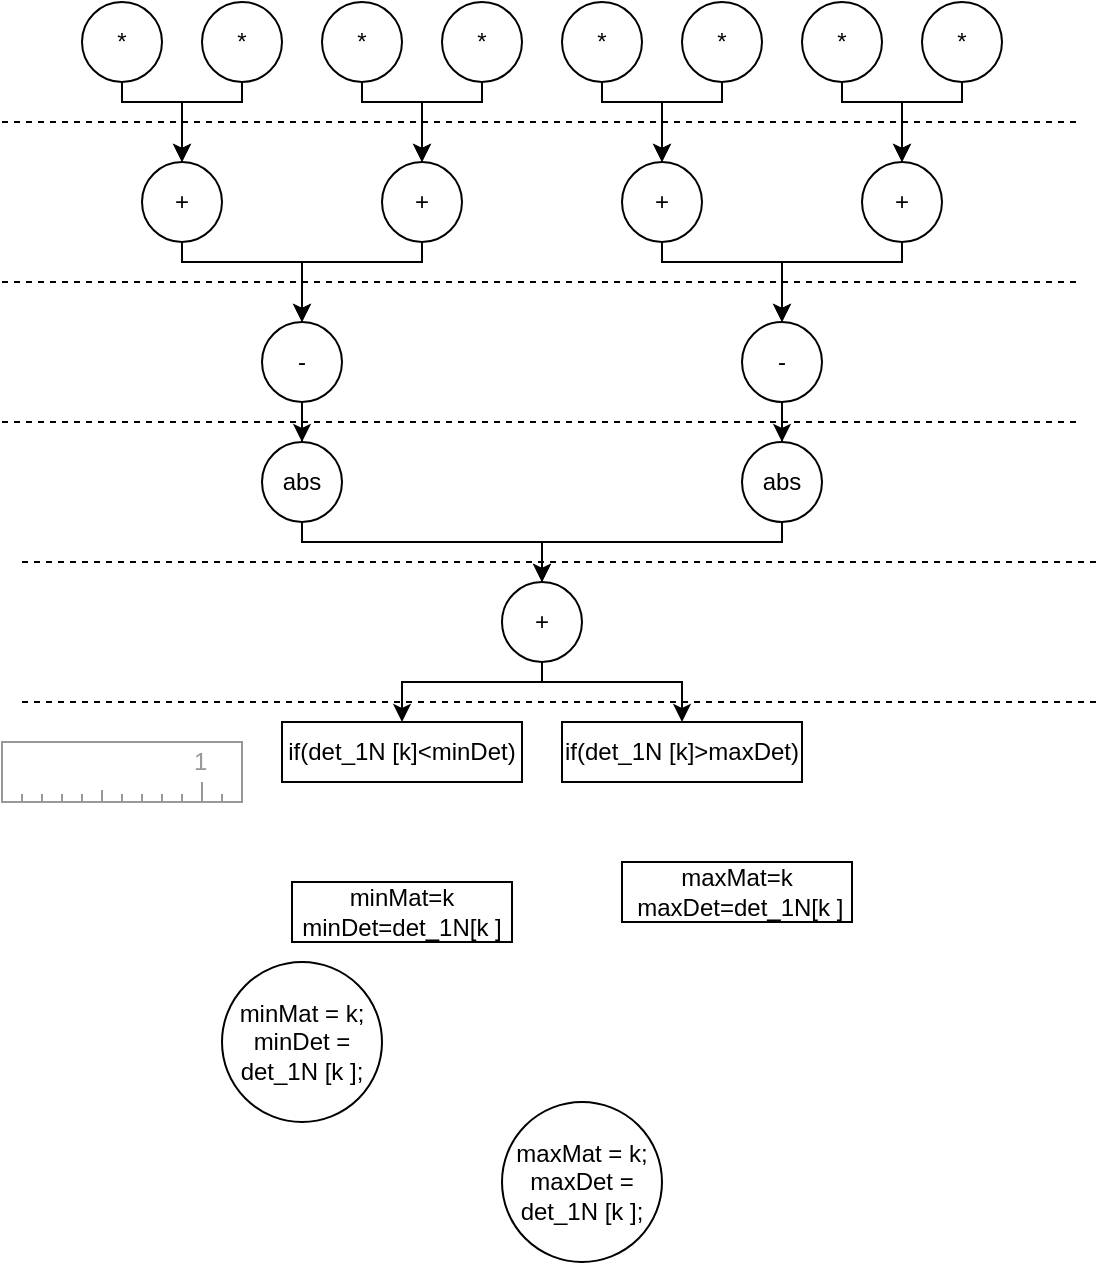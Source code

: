 <mxfile version="24.8.3">
  <diagram name="Page-1" id="7IZlaRfim9HSo66foFJ8">
    <mxGraphModel dx="430" dy="242" grid="1" gridSize="10" guides="1" tooltips="1" connect="1" arrows="1" fold="1" page="1" pageScale="1" pageWidth="850" pageHeight="1100" math="0" shadow="0">
      <root>
        <mxCell id="0" />
        <mxCell id="1" parent="0" />
        <mxCell id="OnwZRqGxgUayh9ZLNMnh-13" value="" style="endArrow=none;dashed=1;html=1;rounded=0;" edge="1" parent="1">
          <mxGeometry width="50" height="50" relative="1" as="geometry">
            <mxPoint x="200" y="420" as="sourcePoint" />
            <mxPoint x="740" y="420" as="targetPoint" />
          </mxGeometry>
        </mxCell>
        <mxCell id="OnwZRqGxgUayh9ZLNMnh-18" value="" style="endArrow=none;dashed=1;html=1;rounded=0;" edge="1" parent="1">
          <mxGeometry width="50" height="50" relative="1" as="geometry">
            <mxPoint x="200" y="500" as="sourcePoint" />
            <mxPoint x="740" y="500" as="targetPoint" />
          </mxGeometry>
        </mxCell>
        <mxCell id="OnwZRqGxgUayh9ZLNMnh-43" style="edgeStyle=orthogonalEdgeStyle;rounded=0;orthogonalLoop=1;jettySize=auto;html=1;entryX=0.5;entryY=0;entryDx=0;entryDy=0;" edge="1" parent="1" source="OnwZRqGxgUayh9ZLNMnh-23" target="OnwZRqGxgUayh9ZLNMnh-31">
          <mxGeometry relative="1" as="geometry">
            <Array as="points">
              <mxPoint x="260" y="410" />
              <mxPoint x="290" y="410" />
            </Array>
          </mxGeometry>
        </mxCell>
        <mxCell id="OnwZRqGxgUayh9ZLNMnh-23" value="*" style="ellipse;whiteSpace=wrap;html=1;aspect=fixed;" vertex="1" parent="1">
          <mxGeometry x="240" y="360" width="40" height="40" as="geometry" />
        </mxCell>
        <mxCell id="OnwZRqGxgUayh9ZLNMnh-45" style="edgeStyle=orthogonalEdgeStyle;rounded=0;orthogonalLoop=1;jettySize=auto;html=1;entryX=0.5;entryY=0;entryDx=0;entryDy=0;" edge="1" parent="1" source="OnwZRqGxgUayh9ZLNMnh-24" target="OnwZRqGxgUayh9ZLNMnh-32">
          <mxGeometry relative="1" as="geometry">
            <Array as="points">
              <mxPoint x="380" y="410" />
              <mxPoint x="410" y="410" />
            </Array>
          </mxGeometry>
        </mxCell>
        <mxCell id="OnwZRqGxgUayh9ZLNMnh-24" value="*" style="ellipse;whiteSpace=wrap;html=1;aspect=fixed;" vertex="1" parent="1">
          <mxGeometry x="360" y="360" width="40" height="40" as="geometry" />
        </mxCell>
        <mxCell id="OnwZRqGxgUayh9ZLNMnh-48" style="edgeStyle=orthogonalEdgeStyle;rounded=0;orthogonalLoop=1;jettySize=auto;html=1;entryX=0.5;entryY=0;entryDx=0;entryDy=0;" edge="1" parent="1" source="OnwZRqGxgUayh9ZLNMnh-25" target="OnwZRqGxgUayh9ZLNMnh-33">
          <mxGeometry relative="1" as="geometry">
            <Array as="points">
              <mxPoint x="500" y="410" />
              <mxPoint x="530" y="410" />
            </Array>
          </mxGeometry>
        </mxCell>
        <mxCell id="OnwZRqGxgUayh9ZLNMnh-25" value="*" style="ellipse;whiteSpace=wrap;html=1;aspect=fixed;" vertex="1" parent="1">
          <mxGeometry x="480" y="360" width="40" height="40" as="geometry" />
        </mxCell>
        <mxCell id="OnwZRqGxgUayh9ZLNMnh-50" style="edgeStyle=orthogonalEdgeStyle;rounded=0;orthogonalLoop=1;jettySize=auto;html=1;entryX=0.5;entryY=0;entryDx=0;entryDy=0;" edge="1" parent="1" source="OnwZRqGxgUayh9ZLNMnh-26" target="OnwZRqGxgUayh9ZLNMnh-34">
          <mxGeometry relative="1" as="geometry">
            <Array as="points">
              <mxPoint x="620" y="410" />
              <mxPoint x="650" y="410" />
            </Array>
          </mxGeometry>
        </mxCell>
        <mxCell id="OnwZRqGxgUayh9ZLNMnh-26" value="*" style="ellipse;whiteSpace=wrap;html=1;aspect=fixed;" vertex="1" parent="1">
          <mxGeometry x="600" y="360" width="40" height="40" as="geometry" />
        </mxCell>
        <mxCell id="OnwZRqGxgUayh9ZLNMnh-44" style="edgeStyle=orthogonalEdgeStyle;rounded=0;orthogonalLoop=1;jettySize=auto;html=1;entryX=0.5;entryY=0;entryDx=0;entryDy=0;" edge="1" parent="1" source="OnwZRqGxgUayh9ZLNMnh-27" target="OnwZRqGxgUayh9ZLNMnh-31">
          <mxGeometry relative="1" as="geometry">
            <Array as="points">
              <mxPoint x="320" y="410" />
              <mxPoint x="290" y="410" />
            </Array>
          </mxGeometry>
        </mxCell>
        <mxCell id="OnwZRqGxgUayh9ZLNMnh-27" value="*" style="ellipse;whiteSpace=wrap;html=1;aspect=fixed;" vertex="1" parent="1">
          <mxGeometry x="300" y="360" width="40" height="40" as="geometry" />
        </mxCell>
        <mxCell id="OnwZRqGxgUayh9ZLNMnh-47" style="edgeStyle=orthogonalEdgeStyle;rounded=0;orthogonalLoop=1;jettySize=auto;html=1;entryX=0.5;entryY=0;entryDx=0;entryDy=0;" edge="1" parent="1" source="OnwZRqGxgUayh9ZLNMnh-28" target="OnwZRqGxgUayh9ZLNMnh-32">
          <mxGeometry relative="1" as="geometry">
            <Array as="points">
              <mxPoint x="440" y="410" />
              <mxPoint x="410" y="410" />
            </Array>
          </mxGeometry>
        </mxCell>
        <mxCell id="OnwZRqGxgUayh9ZLNMnh-28" value="*" style="ellipse;whiteSpace=wrap;html=1;aspect=fixed;" vertex="1" parent="1">
          <mxGeometry x="420" y="360" width="40" height="40" as="geometry" />
        </mxCell>
        <mxCell id="OnwZRqGxgUayh9ZLNMnh-49" style="edgeStyle=orthogonalEdgeStyle;rounded=0;orthogonalLoop=1;jettySize=auto;html=1;" edge="1" parent="1" source="OnwZRqGxgUayh9ZLNMnh-29">
          <mxGeometry relative="1" as="geometry">
            <mxPoint x="530" y="440" as="targetPoint" />
            <Array as="points">
              <mxPoint x="560" y="410" />
              <mxPoint x="530" y="410" />
            </Array>
          </mxGeometry>
        </mxCell>
        <mxCell id="OnwZRqGxgUayh9ZLNMnh-29" value="*" style="ellipse;whiteSpace=wrap;html=1;aspect=fixed;" vertex="1" parent="1">
          <mxGeometry x="540" y="360" width="40" height="40" as="geometry" />
        </mxCell>
        <mxCell id="OnwZRqGxgUayh9ZLNMnh-51" style="edgeStyle=orthogonalEdgeStyle;rounded=0;orthogonalLoop=1;jettySize=auto;html=1;" edge="1" parent="1" source="OnwZRqGxgUayh9ZLNMnh-30">
          <mxGeometry relative="1" as="geometry">
            <mxPoint x="650" y="440" as="targetPoint" />
            <Array as="points">
              <mxPoint x="680" y="410" />
              <mxPoint x="650" y="410" />
            </Array>
          </mxGeometry>
        </mxCell>
        <mxCell id="OnwZRqGxgUayh9ZLNMnh-30" value="*" style="ellipse;whiteSpace=wrap;html=1;aspect=fixed;" vertex="1" parent="1">
          <mxGeometry x="660" y="360" width="40" height="40" as="geometry" />
        </mxCell>
        <mxCell id="OnwZRqGxgUayh9ZLNMnh-53" style="edgeStyle=orthogonalEdgeStyle;rounded=0;orthogonalLoop=1;jettySize=auto;html=1;entryX=0.5;entryY=0;entryDx=0;entryDy=0;" edge="1" parent="1" source="OnwZRqGxgUayh9ZLNMnh-31" target="OnwZRqGxgUayh9ZLNMnh-40">
          <mxGeometry relative="1" as="geometry">
            <Array as="points">
              <mxPoint x="290" y="490" />
              <mxPoint x="350" y="490" />
            </Array>
          </mxGeometry>
        </mxCell>
        <mxCell id="OnwZRqGxgUayh9ZLNMnh-31" value="+" style="ellipse;whiteSpace=wrap;html=1;aspect=fixed;" vertex="1" parent="1">
          <mxGeometry x="270" y="440" width="40" height="40" as="geometry" />
        </mxCell>
        <mxCell id="OnwZRqGxgUayh9ZLNMnh-54" style="edgeStyle=orthogonalEdgeStyle;rounded=0;orthogonalLoop=1;jettySize=auto;html=1;entryX=0.5;entryY=0;entryDx=0;entryDy=0;" edge="1" parent="1" source="OnwZRqGxgUayh9ZLNMnh-32" target="OnwZRqGxgUayh9ZLNMnh-40">
          <mxGeometry relative="1" as="geometry">
            <Array as="points">
              <mxPoint x="410" y="490" />
              <mxPoint x="350" y="490" />
            </Array>
          </mxGeometry>
        </mxCell>
        <mxCell id="OnwZRqGxgUayh9ZLNMnh-32" value="+" style="ellipse;whiteSpace=wrap;html=1;aspect=fixed;" vertex="1" parent="1">
          <mxGeometry x="390" y="440" width="40" height="40" as="geometry" />
        </mxCell>
        <mxCell id="OnwZRqGxgUayh9ZLNMnh-55" style="edgeStyle=orthogonalEdgeStyle;rounded=0;orthogonalLoop=1;jettySize=auto;html=1;entryX=0.5;entryY=0;entryDx=0;entryDy=0;" edge="1" parent="1" source="OnwZRqGxgUayh9ZLNMnh-33" target="OnwZRqGxgUayh9ZLNMnh-41">
          <mxGeometry relative="1" as="geometry">
            <Array as="points">
              <mxPoint x="530" y="490" />
              <mxPoint x="590" y="490" />
            </Array>
          </mxGeometry>
        </mxCell>
        <mxCell id="OnwZRqGxgUayh9ZLNMnh-33" value="+" style="ellipse;whiteSpace=wrap;html=1;aspect=fixed;" vertex="1" parent="1">
          <mxGeometry x="510" y="440" width="40" height="40" as="geometry" />
        </mxCell>
        <mxCell id="OnwZRqGxgUayh9ZLNMnh-56" style="edgeStyle=orthogonalEdgeStyle;rounded=0;orthogonalLoop=1;jettySize=auto;html=1;" edge="1" parent="1" source="OnwZRqGxgUayh9ZLNMnh-34">
          <mxGeometry relative="1" as="geometry">
            <mxPoint x="590" y="520" as="targetPoint" />
            <Array as="points">
              <mxPoint x="650" y="490" />
              <mxPoint x="590" y="490" />
            </Array>
          </mxGeometry>
        </mxCell>
        <mxCell id="OnwZRqGxgUayh9ZLNMnh-34" value="+" style="ellipse;whiteSpace=wrap;html=1;aspect=fixed;" vertex="1" parent="1">
          <mxGeometry x="630" y="440" width="40" height="40" as="geometry" />
        </mxCell>
        <mxCell id="OnwZRqGxgUayh9ZLNMnh-60" style="edgeStyle=orthogonalEdgeStyle;rounded=0;orthogonalLoop=1;jettySize=auto;html=1;" edge="1" parent="1" source="OnwZRqGxgUayh9ZLNMnh-40" target="OnwZRqGxgUayh9ZLNMnh-58">
          <mxGeometry relative="1" as="geometry" />
        </mxCell>
        <mxCell id="OnwZRqGxgUayh9ZLNMnh-40" value="-" style="ellipse;whiteSpace=wrap;html=1;aspect=fixed;" vertex="1" parent="1">
          <mxGeometry x="330" y="520" width="40" height="40" as="geometry" />
        </mxCell>
        <mxCell id="OnwZRqGxgUayh9ZLNMnh-61" style="edgeStyle=orthogonalEdgeStyle;rounded=0;orthogonalLoop=1;jettySize=auto;html=1;entryX=0.5;entryY=0;entryDx=0;entryDy=0;" edge="1" parent="1" source="OnwZRqGxgUayh9ZLNMnh-41" target="OnwZRqGxgUayh9ZLNMnh-59">
          <mxGeometry relative="1" as="geometry" />
        </mxCell>
        <mxCell id="OnwZRqGxgUayh9ZLNMnh-41" value="-" style="ellipse;whiteSpace=wrap;html=1;aspect=fixed;" vertex="1" parent="1">
          <mxGeometry x="570" y="520" width="40" height="40" as="geometry" />
        </mxCell>
        <mxCell id="OnwZRqGxgUayh9ZLNMnh-57" value="" style="endArrow=none;dashed=1;html=1;rounded=0;" edge="1" parent="1">
          <mxGeometry width="50" height="50" relative="1" as="geometry">
            <mxPoint x="200" y="570" as="sourcePoint" />
            <mxPoint x="740" y="570" as="targetPoint" />
          </mxGeometry>
        </mxCell>
        <mxCell id="OnwZRqGxgUayh9ZLNMnh-67" style="edgeStyle=orthogonalEdgeStyle;rounded=0;orthogonalLoop=1;jettySize=auto;html=1;entryX=0.5;entryY=0;entryDx=0;entryDy=0;" edge="1" parent="1" source="OnwZRqGxgUayh9ZLNMnh-58" target="OnwZRqGxgUayh9ZLNMnh-63">
          <mxGeometry relative="1" as="geometry">
            <Array as="points">
              <mxPoint x="350" y="630" />
              <mxPoint x="470" y="630" />
            </Array>
          </mxGeometry>
        </mxCell>
        <mxCell id="OnwZRqGxgUayh9ZLNMnh-58" value="abs" style="ellipse;whiteSpace=wrap;html=1;aspect=fixed;" vertex="1" parent="1">
          <mxGeometry x="330" y="580" width="40" height="40" as="geometry" />
        </mxCell>
        <mxCell id="OnwZRqGxgUayh9ZLNMnh-68" style="edgeStyle=orthogonalEdgeStyle;rounded=0;orthogonalLoop=1;jettySize=auto;html=1;" edge="1" parent="1" source="OnwZRqGxgUayh9ZLNMnh-63">
          <mxGeometry relative="1" as="geometry">
            <mxPoint x="470" y="680" as="targetPoint" />
            <Array as="points">
              <mxPoint x="470" y="640" />
            </Array>
          </mxGeometry>
        </mxCell>
        <mxCell id="OnwZRqGxgUayh9ZLNMnh-59" value="abs" style="ellipse;whiteSpace=wrap;html=1;aspect=fixed;" vertex="1" parent="1">
          <mxGeometry x="570" y="580" width="40" height="40" as="geometry" />
        </mxCell>
        <mxCell id="OnwZRqGxgUayh9ZLNMnh-69" value="" style="endArrow=none;dashed=1;html=1;rounded=0;" edge="1" parent="1">
          <mxGeometry width="50" height="50" relative="1" as="geometry">
            <mxPoint x="210" y="640" as="sourcePoint" />
            <mxPoint x="750" y="640" as="targetPoint" />
          </mxGeometry>
        </mxCell>
        <mxCell id="OnwZRqGxgUayh9ZLNMnh-70" value="" style="edgeStyle=orthogonalEdgeStyle;rounded=0;orthogonalLoop=1;jettySize=auto;html=1;" edge="1" parent="1" source="OnwZRqGxgUayh9ZLNMnh-59" target="OnwZRqGxgUayh9ZLNMnh-63">
          <mxGeometry relative="1" as="geometry">
            <mxPoint x="470" y="680" as="targetPoint" />
            <mxPoint x="590" y="620" as="sourcePoint" />
            <Array as="points">
              <mxPoint x="590" y="630" />
              <mxPoint x="470" y="630" />
            </Array>
          </mxGeometry>
        </mxCell>
        <mxCell id="OnwZRqGxgUayh9ZLNMnh-72" style="edgeStyle=orthogonalEdgeStyle;rounded=0;orthogonalLoop=1;jettySize=auto;html=1;entryX=0.5;entryY=0;entryDx=0;entryDy=0;" edge="1" parent="1" source="OnwZRqGxgUayh9ZLNMnh-63">
          <mxGeometry relative="1" as="geometry">
            <mxPoint x="400" y="720.0" as="targetPoint" />
            <Array as="points">
              <mxPoint x="470" y="700" />
              <mxPoint x="400" y="700" />
            </Array>
          </mxGeometry>
        </mxCell>
        <mxCell id="OnwZRqGxgUayh9ZLNMnh-75" style="edgeStyle=orthogonalEdgeStyle;rounded=0;orthogonalLoop=1;jettySize=auto;html=1;entryX=0.5;entryY=0;entryDx=0;entryDy=0;" edge="1" parent="1" source="OnwZRqGxgUayh9ZLNMnh-63">
          <mxGeometry relative="1" as="geometry">
            <mxPoint x="540" y="720.0" as="targetPoint" />
            <Array as="points">
              <mxPoint x="470" y="700" />
              <mxPoint x="540" y="700" />
            </Array>
          </mxGeometry>
        </mxCell>
        <mxCell id="OnwZRqGxgUayh9ZLNMnh-63" value="+" style="ellipse;whiteSpace=wrap;html=1;aspect=fixed;" vertex="1" parent="1">
          <mxGeometry x="450" y="650" width="40" height="40" as="geometry" />
        </mxCell>
        <mxCell id="OnwZRqGxgUayh9ZLNMnh-71" value="" style="endArrow=none;dashed=1;html=1;rounded=0;" edge="1" parent="1">
          <mxGeometry width="50" height="50" relative="1" as="geometry">
            <mxPoint x="210" y="710" as="sourcePoint" />
            <mxPoint x="750" y="710" as="targetPoint" />
          </mxGeometry>
        </mxCell>
        <mxCell id="OnwZRqGxgUayh9ZLNMnh-76" value="minMat = k; minDet = det_1N [k ];" style="ellipse;whiteSpace=wrap;html=1;aspect=fixed;" vertex="1" parent="1">
          <mxGeometry x="310" y="840" width="80" height="80" as="geometry" />
        </mxCell>
        <mxCell id="OnwZRqGxgUayh9ZLNMnh-77" value="maxMat = k; maxDet = det_1N [k ];" style="ellipse;whiteSpace=wrap;html=1;aspect=fixed;" vertex="1" parent="1">
          <mxGeometry x="450" y="910" width="80" height="80" as="geometry" />
        </mxCell>
        <mxCell id="OnwZRqGxgUayh9ZLNMnh-78" value="if(det_1N [k]&amp;lt;minDet)" style="rounded=0;whiteSpace=wrap;html=1;" vertex="1" parent="1">
          <mxGeometry x="340" y="720" width="120" height="30" as="geometry" />
        </mxCell>
        <mxCell id="OnwZRqGxgUayh9ZLNMnh-79" value="if(det_1N [k]&amp;gt;maxDet)" style="rounded=0;whiteSpace=wrap;html=1;" vertex="1" parent="1">
          <mxGeometry x="480" y="720" width="120" height="30" as="geometry" />
        </mxCell>
        <mxCell id="OnwZRqGxgUayh9ZLNMnh-80" value="1" style="strokeWidth=1;shadow=0;dashed=0;align=center;html=1;shape=mxgraph.mockup.misc.ruler2;dx=100;rulerOrient=down;unitSize=10;fontColor=#999999;spacingLeft=96;align=left;verticalAlign=middle;spacingBottom=10;spacingTop=0;spacingRight=0;spacing=0;strokeColor=#999999;" vertex="1" parent="1">
          <mxGeometry x="200" y="730" width="120" height="30" as="geometry" />
        </mxCell>
        <mxCell id="OnwZRqGxgUayh9ZLNMnh-81" value="&lt;div&gt;minMat=k&lt;/div&gt;&lt;div&gt;minDet=det_1N[k ]&lt;/div&gt;" style="rounded=0;whiteSpace=wrap;html=1;" vertex="1" parent="1">
          <mxGeometry x="345" y="800" width="110" height="30" as="geometry" />
        </mxCell>
        <mxCell id="OnwZRqGxgUayh9ZLNMnh-82" value="&lt;div&gt;maxMat=k&lt;/div&gt;&lt;div&gt;&amp;nbsp;maxDet=det_1N[k ]&lt;/div&gt;" style="rounded=0;whiteSpace=wrap;html=1;" vertex="1" parent="1">
          <mxGeometry x="510" y="790" width="115" height="30" as="geometry" />
        </mxCell>
      </root>
    </mxGraphModel>
  </diagram>
</mxfile>
